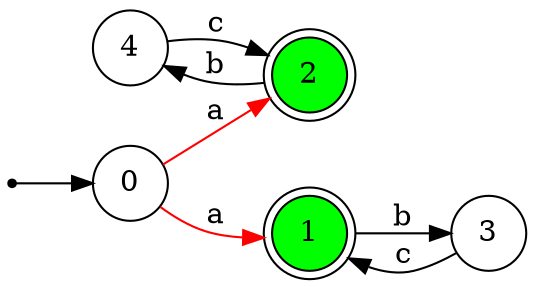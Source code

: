 digraph NFA {
 rankdir=LR;
 node [shape=circle];
 size="8,5";
 overlap=false;
 splines=true;
 4;
 3;
 2 [shape=doublecircle, style=filled, fillcolor=green];
 1 [shape=doublecircle, style=filled, fillcolor=green];
 0;
  init [shape=point];
  init -> 0;
  4 -> 2 [label="c"];
  3 -> 1 [label="c"];
  2 -> 4 [label="b"];
  1 -> 3 [label="b"];
  0 -> 2 [label="a", color=red];
  0 -> 1 [label="a", color=red];
}
